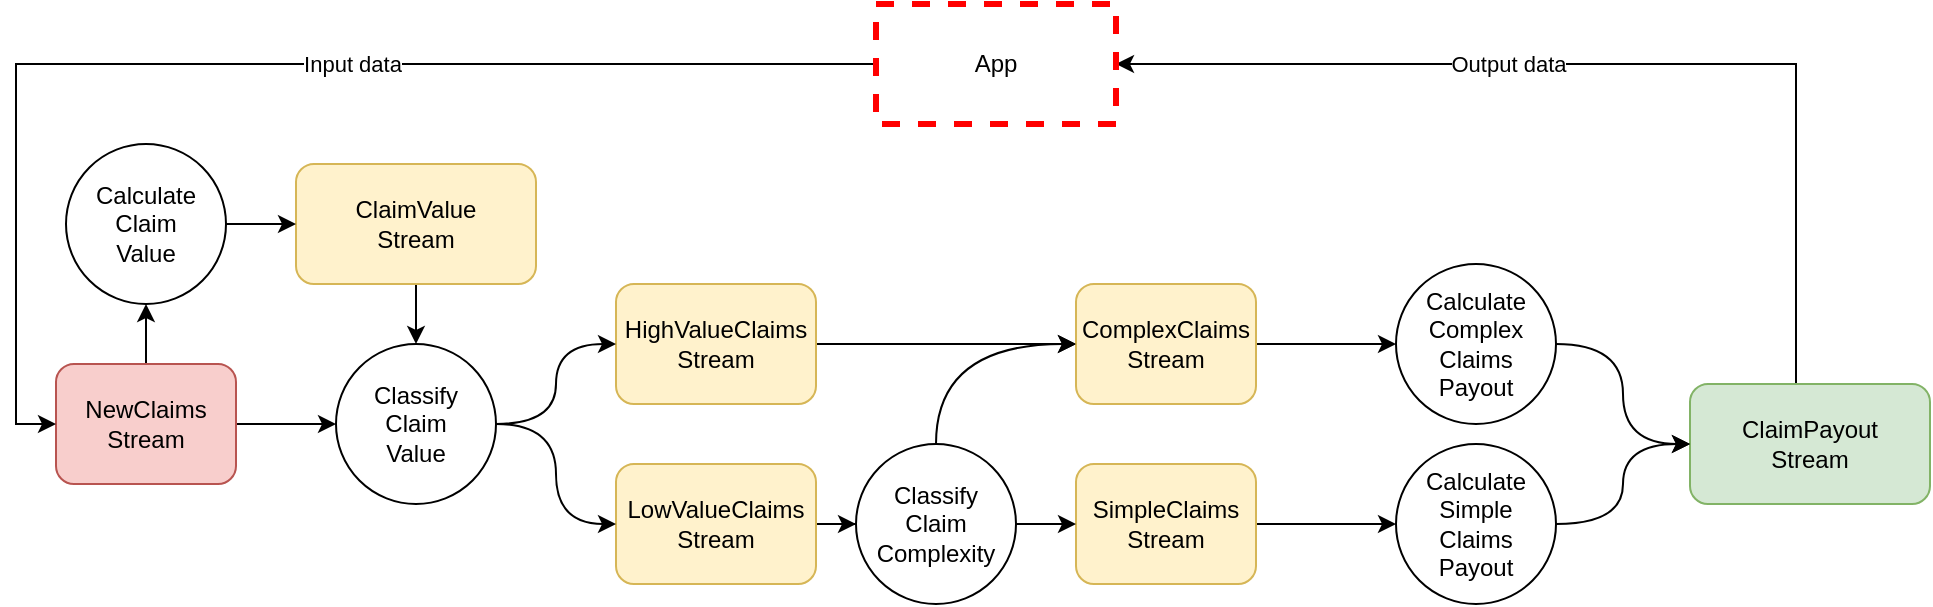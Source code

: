<mxfile version="16.2.4" type="device"><diagram id="JLejQ_-pHV9k79WDn4vu" name="Page-1"><mxGraphModel dx="1865" dy="1733" grid="1" gridSize="10" guides="1" tooltips="1" connect="1" arrows="1" fold="1" page="1" pageScale="1" pageWidth="827" pageHeight="1169" math="0" shadow="0"><root><mxCell id="0"/><mxCell id="1" parent="0"/><mxCell id="Sl7s-AR7URShg2lnCUr_-15" style="edgeStyle=orthogonalEdgeStyle;rounded=0;orthogonalLoop=1;jettySize=auto;html=1;" parent="1" source="Sl7s-AR7URShg2lnCUr_-1" target="Sl7s-AR7URShg2lnCUr_-10" edge="1"><mxGeometry relative="1" as="geometry"/></mxCell><mxCell id="Sl7s-AR7URShg2lnCUr_-18" style="edgeStyle=orthogonalEdgeStyle;rounded=0;orthogonalLoop=1;jettySize=auto;html=1;" parent="1" source="Sl7s-AR7URShg2lnCUr_-1" target="Sl7s-AR7URShg2lnCUr_-11" edge="1"><mxGeometry relative="1" as="geometry"/></mxCell><mxCell id="Sl7s-AR7URShg2lnCUr_-1" value="&lt;div&gt;NewClaims&lt;/div&gt;&lt;div&gt;Stream&lt;br&gt;&lt;/div&gt;" style="rounded=1;whiteSpace=wrap;html=1;fillColor=#f8cecc;strokeColor=#b85450;" parent="1" vertex="1"><mxGeometry x="10" y="120" width="90" height="60" as="geometry"/></mxCell><mxCell id="Sl7s-AR7URShg2lnCUr_-17" style="edgeStyle=orthogonalEdgeStyle;rounded=0;orthogonalLoop=1;jettySize=auto;html=1;" parent="1" source="Sl7s-AR7URShg2lnCUr_-2" target="Sl7s-AR7URShg2lnCUr_-11" edge="1"><mxGeometry relative="1" as="geometry"/></mxCell><mxCell id="Sl7s-AR7URShg2lnCUr_-2" value="&lt;div&gt;ClaimValue&lt;/div&gt;&lt;div&gt;Stream&lt;br&gt;&lt;/div&gt;" style="rounded=1;whiteSpace=wrap;html=1;fillColor=#fff2cc;strokeColor=#d6b656;" parent="1" vertex="1"><mxGeometry x="130" y="20" width="120" height="60" as="geometry"/></mxCell><mxCell id="Sl7s-AR7URShg2lnCUr_-21" style="edgeStyle=orthogonalEdgeStyle;rounded=0;orthogonalLoop=1;jettySize=auto;html=1;entryX=0;entryY=0.5;entryDx=0;entryDy=0;" parent="1" source="Sl7s-AR7URShg2lnCUr_-3" target="Sl7s-AR7URShg2lnCUr_-6" edge="1"><mxGeometry relative="1" as="geometry"/></mxCell><mxCell id="Sl7s-AR7URShg2lnCUr_-3" value="&lt;div&gt;HighValueClaims&lt;/div&gt;&lt;div&gt;Stream&lt;/div&gt;" style="rounded=1;whiteSpace=wrap;html=1;fillColor=#fff2cc;strokeColor=#d6b656;" parent="1" vertex="1"><mxGeometry x="290" y="80" width="100" height="60" as="geometry"/></mxCell><mxCell id="Sl7s-AR7URShg2lnCUr_-22" style="edgeStyle=orthogonalEdgeStyle;rounded=0;orthogonalLoop=1;jettySize=auto;html=1;" parent="1" source="Sl7s-AR7URShg2lnCUr_-4" target="Sl7s-AR7URShg2lnCUr_-12" edge="1"><mxGeometry relative="1" as="geometry"/></mxCell><mxCell id="Sl7s-AR7URShg2lnCUr_-4" value="&lt;div&gt;LowValueClaims&lt;/div&gt;&lt;div&gt;Stream&lt;/div&gt;" style="rounded=1;whiteSpace=wrap;html=1;fillColor=#fff2cc;strokeColor=#d6b656;" parent="1" vertex="1"><mxGeometry x="290" y="170" width="100" height="60" as="geometry"/></mxCell><mxCell id="Sl7s-AR7URShg2lnCUr_-25" style="edgeStyle=orthogonalEdgeStyle;rounded=0;orthogonalLoop=1;jettySize=auto;html=1;entryX=0;entryY=0.5;entryDx=0;entryDy=0;" parent="1" source="Sl7s-AR7URShg2lnCUr_-5" target="Sl7s-AR7URShg2lnCUr_-13" edge="1"><mxGeometry relative="1" as="geometry"/></mxCell><mxCell id="Sl7s-AR7URShg2lnCUr_-5" value="&lt;div&gt;SimpleClaims&lt;/div&gt;&lt;div&gt;Stream&lt;/div&gt;" style="rounded=1;whiteSpace=wrap;html=1;fillColor=#fff2cc;strokeColor=#d6b656;" parent="1" vertex="1"><mxGeometry x="520" y="170" width="90" height="60" as="geometry"/></mxCell><mxCell id="Sl7s-AR7URShg2lnCUr_-26" style="edgeStyle=orthogonalEdgeStyle;rounded=0;orthogonalLoop=1;jettySize=auto;html=1;" parent="1" source="Sl7s-AR7URShg2lnCUr_-6" target="Sl7s-AR7URShg2lnCUr_-14" edge="1"><mxGeometry relative="1" as="geometry"/></mxCell><mxCell id="Sl7s-AR7URShg2lnCUr_-6" value="&lt;div&gt;ComplexClaims&lt;/div&gt;&lt;div&gt;Stream&lt;/div&gt;" style="rounded=1;whiteSpace=wrap;html=1;fillColor=#fff2cc;strokeColor=#d6b656;" parent="1" vertex="1"><mxGeometry x="520" y="80" width="90" height="60" as="geometry"/></mxCell><mxCell id="viMQPRKAlJ6a50ixt75B-6" style="edgeStyle=orthogonalEdgeStyle;rounded=0;orthogonalLoop=1;jettySize=auto;html=1;entryX=1;entryY=0.5;entryDx=0;entryDy=0;" parent="1" source="Sl7s-AR7URShg2lnCUr_-8" target="viMQPRKAlJ6a50ixt75B-4" edge="1"><mxGeometry relative="1" as="geometry"><Array as="points"><mxPoint x="880" y="-30"/></Array></mxGeometry></mxCell><mxCell id="viMQPRKAlJ6a50ixt75B-7" value="Output data" style="edgeLabel;html=1;align=center;verticalAlign=middle;resizable=0;points=[];" parent="viMQPRKAlJ6a50ixt75B-6" vertex="1" connectable="0"><mxGeometry x="0.216" y="3" relative="1" as="geometry"><mxPoint y="-3" as="offset"/></mxGeometry></mxCell><mxCell id="Sl7s-AR7URShg2lnCUr_-8" value="&lt;div&gt;ClaimPayout&lt;/div&gt;&lt;div&gt;Stream&lt;/div&gt;" style="rounded=1;whiteSpace=wrap;html=1;fillColor=#d5e8d4;strokeColor=#82b366;" parent="1" vertex="1"><mxGeometry x="827" y="130" width="120" height="60" as="geometry"/></mxCell><mxCell id="Sl7s-AR7URShg2lnCUr_-16" style="edgeStyle=orthogonalEdgeStyle;rounded=0;orthogonalLoop=1;jettySize=auto;html=1;" parent="1" source="Sl7s-AR7URShg2lnCUr_-10" target="Sl7s-AR7URShg2lnCUr_-2" edge="1"><mxGeometry relative="1" as="geometry"/></mxCell><mxCell id="Sl7s-AR7URShg2lnCUr_-10" value="&lt;div&gt;Calculate&lt;/div&gt;&lt;div&gt;Claim&lt;/div&gt;&lt;div&gt;Value&lt;/div&gt;" style="ellipse;whiteSpace=wrap;html=1;aspect=fixed;" parent="1" vertex="1"><mxGeometry x="15" y="10" width="80" height="80" as="geometry"/></mxCell><mxCell id="Sl7s-AR7URShg2lnCUr_-19" style="edgeStyle=orthogonalEdgeStyle;rounded=0;orthogonalLoop=1;jettySize=auto;html=1;curved=1;" parent="1" source="Sl7s-AR7URShg2lnCUr_-11" target="Sl7s-AR7URShg2lnCUr_-3" edge="1"><mxGeometry relative="1" as="geometry"/></mxCell><mxCell id="Sl7s-AR7URShg2lnCUr_-20" style="edgeStyle=orthogonalEdgeStyle;rounded=0;orthogonalLoop=1;jettySize=auto;html=1;entryX=0;entryY=0.5;entryDx=0;entryDy=0;curved=1;" parent="1" source="Sl7s-AR7URShg2lnCUr_-11" target="Sl7s-AR7URShg2lnCUr_-4" edge="1"><mxGeometry relative="1" as="geometry"/></mxCell><mxCell id="Sl7s-AR7URShg2lnCUr_-11" value="&lt;div&gt;Classify&lt;/div&gt;&lt;div&gt;Claim&lt;/div&gt;&lt;div&gt;Value&lt;/div&gt;" style="ellipse;whiteSpace=wrap;html=1;aspect=fixed;" parent="1" vertex="1"><mxGeometry x="150" y="110" width="80" height="80" as="geometry"/></mxCell><mxCell id="Sl7s-AR7URShg2lnCUr_-23" style="edgeStyle=orthogonalEdgeStyle;rounded=0;orthogonalLoop=1;jettySize=auto;html=1;exitX=1;exitY=0.5;exitDx=0;exitDy=0;" parent="1" source="Sl7s-AR7URShg2lnCUr_-12" target="Sl7s-AR7URShg2lnCUr_-5" edge="1"><mxGeometry relative="1" as="geometry"/></mxCell><mxCell id="Sl7s-AR7URShg2lnCUr_-24" style="edgeStyle=orthogonalEdgeStyle;rounded=0;orthogonalLoop=1;jettySize=auto;html=1;exitX=0.5;exitY=0;exitDx=0;exitDy=0;entryX=0;entryY=0.5;entryDx=0;entryDy=0;curved=1;" parent="1" source="Sl7s-AR7URShg2lnCUr_-12" target="Sl7s-AR7URShg2lnCUr_-6" edge="1"><mxGeometry relative="1" as="geometry"/></mxCell><mxCell id="Sl7s-AR7URShg2lnCUr_-12" value="&lt;div&gt;Classify&lt;/div&gt;&lt;div&gt;Claim&lt;/div&gt;&lt;div&gt;Complexity&lt;/div&gt;" style="ellipse;whiteSpace=wrap;html=1;aspect=fixed;" parent="1" vertex="1"><mxGeometry x="410" y="160" width="80" height="80" as="geometry"/></mxCell><mxCell id="Sl7s-AR7URShg2lnCUr_-28" style="edgeStyle=orthogonalEdgeStyle;rounded=0;orthogonalLoop=1;jettySize=auto;html=1;entryX=0;entryY=0.5;entryDx=0;entryDy=0;curved=1;" parent="1" source="Sl7s-AR7URShg2lnCUr_-13" target="Sl7s-AR7URShg2lnCUr_-8" edge="1"><mxGeometry relative="1" as="geometry"/></mxCell><mxCell id="Sl7s-AR7URShg2lnCUr_-13" value="&lt;div&gt;Calculate&lt;/div&gt;&lt;div&gt;Simple&lt;/div&gt;&lt;div&gt;Claims&lt;/div&gt;&lt;div&gt;Payout&lt;/div&gt;" style="ellipse;whiteSpace=wrap;html=1;aspect=fixed;" parent="1" vertex="1"><mxGeometry x="680" y="160" width="80" height="80" as="geometry"/></mxCell><mxCell id="Sl7s-AR7URShg2lnCUr_-27" style="edgeStyle=orthogonalEdgeStyle;rounded=0;orthogonalLoop=1;jettySize=auto;html=1;curved=1;" parent="1" source="Sl7s-AR7URShg2lnCUr_-14" target="Sl7s-AR7URShg2lnCUr_-8" edge="1"><mxGeometry relative="1" as="geometry"/></mxCell><mxCell id="Sl7s-AR7URShg2lnCUr_-14" value="&lt;div&gt;Calculate&lt;/div&gt;&lt;div&gt;Complex&lt;/div&gt;&lt;div&gt;Claims&lt;/div&gt;&lt;div&gt;Payout&lt;/div&gt;" style="ellipse;whiteSpace=wrap;html=1;aspect=fixed;" parent="1" vertex="1"><mxGeometry x="680" y="70" width="80" height="80" as="geometry"/></mxCell><mxCell id="viMQPRKAlJ6a50ixt75B-5" style="edgeStyle=orthogonalEdgeStyle;rounded=0;orthogonalLoop=1;jettySize=auto;html=1;entryX=0;entryY=0.5;entryDx=0;entryDy=0;" parent="1" source="viMQPRKAlJ6a50ixt75B-4" target="Sl7s-AR7URShg2lnCUr_-1" edge="1"><mxGeometry relative="1" as="geometry"/></mxCell><mxCell id="viMQPRKAlJ6a50ixt75B-8" value="Input data" style="edgeLabel;html=1;align=center;verticalAlign=middle;resizable=0;points=[];" parent="viMQPRKAlJ6a50ixt75B-5" vertex="1" connectable="0"><mxGeometry x="-0.168" y="-2" relative="1" as="geometry"><mxPoint y="2" as="offset"/></mxGeometry></mxCell><mxCell id="viMQPRKAlJ6a50ixt75B-4" value="&lt;div&gt;App&lt;/div&gt;" style="rounded=0;whiteSpace=wrap;html=1;dashed=1;strokeWidth=3;strokeColor=#FF0000;" parent="1" vertex="1"><mxGeometry x="420" y="-60" width="120" height="60" as="geometry"/></mxCell></root></mxGraphModel></diagram></mxfile>
